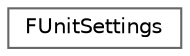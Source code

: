 digraph "Graphical Class Hierarchy"
{
 // INTERACTIVE_SVG=YES
 // LATEX_PDF_SIZE
  bgcolor="transparent";
  edge [fontname=Helvetica,fontsize=10,labelfontname=Helvetica,labelfontsize=10];
  node [fontname=Helvetica,fontsize=10,shape=box,height=0.2,width=0.4];
  rankdir="LR";
  Node0 [id="Node000000",label="FUnitSettings",height=0.2,width=0.4,color="grey40", fillcolor="white", style="filled",URL="$d3/d4b/classFUnitSettings.html",tooltip="Unit settings accessed globally through FUnitConversion::Settings()"];
}

